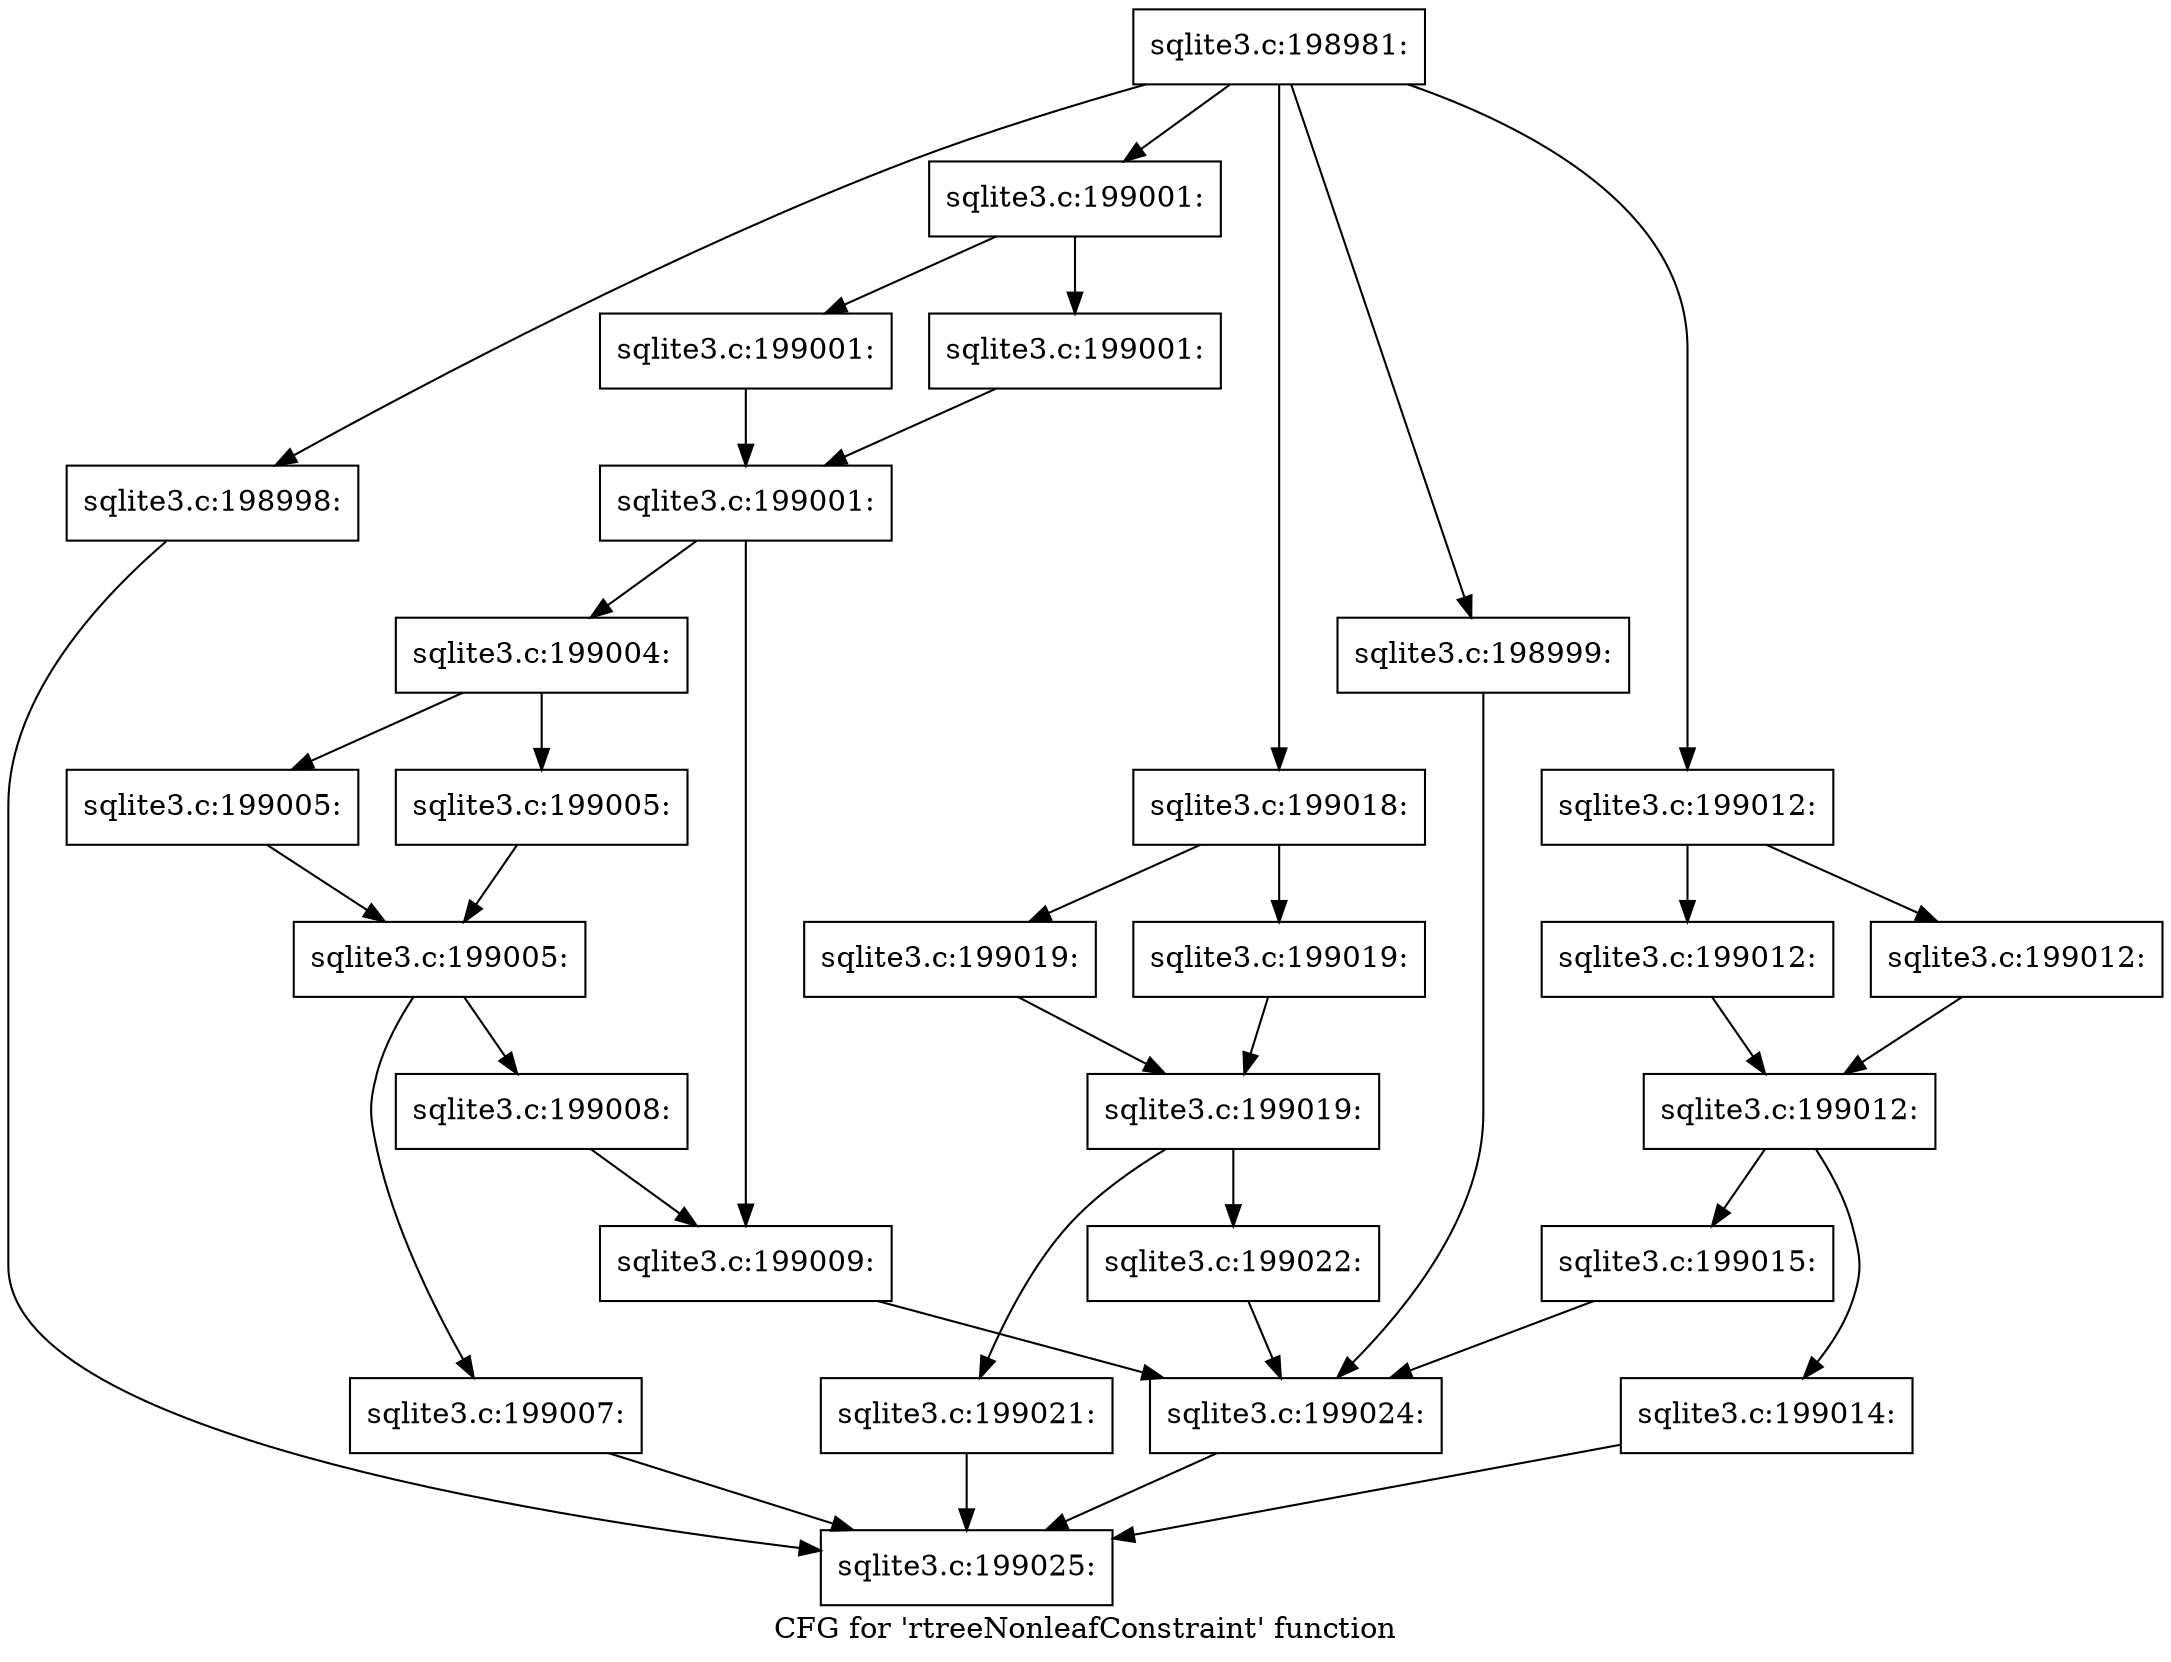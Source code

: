 digraph "CFG for 'rtreeNonleafConstraint' function" {
	label="CFG for 'rtreeNonleafConstraint' function";

	Node0x55c0fb563770 [shape=record,label="{sqlite3.c:198981:}"];
	Node0x55c0fb563770 -> Node0x55c0fb56b010;
	Node0x55c0fb563770 -> Node0x55c0fb56b3f0;
	Node0x55c0fb563770 -> Node0x55c0fb56b4e0;
	Node0x55c0fb563770 -> Node0x55c0fb56b5d0;
	Node0x55c0fb563770 -> Node0x55c0fb56f630;
	Node0x55c0fb56b3f0 [shape=record,label="{sqlite3.c:198998:}"];
	Node0x55c0fb56b3f0 -> Node0x55c0fb5638f0;
	Node0x55c0fb56b4e0 [shape=record,label="{sqlite3.c:198999:}"];
	Node0x55c0fb56b4e0 -> Node0x55c0fb56adc0;
	Node0x55c0fb56b5d0 [shape=record,label="{sqlite3.c:199001:}"];
	Node0x55c0fb56b5d0 -> Node0x55c0fb56c680;
	Node0x55c0fb56b5d0 -> Node0x55c0fb56c6d0;
	Node0x55c0fb56c680 [shape=record,label="{sqlite3.c:199001:}"];
	Node0x55c0fb56c680 -> Node0x55c0fb56c720;
	Node0x55c0fb56c6d0 [shape=record,label="{sqlite3.c:199001:}"];
	Node0x55c0fb56c6d0 -> Node0x55c0fb56c720;
	Node0x55c0fb56c720 [shape=record,label="{sqlite3.c:199001:}"];
	Node0x55c0fb56c720 -> Node0x55c0fb56ce50;
	Node0x55c0fb56c720 -> Node0x55c0fb56cea0;
	Node0x55c0fb56ce50 [shape=record,label="{sqlite3.c:199004:}"];
	Node0x55c0fb56ce50 -> Node0x55c0fb56e6a0;
	Node0x55c0fb56ce50 -> Node0x55c0fb56e6f0;
	Node0x55c0fb56e6a0 [shape=record,label="{sqlite3.c:199005:}"];
	Node0x55c0fb56e6a0 -> Node0x55c0fb56e740;
	Node0x55c0fb56e6f0 [shape=record,label="{sqlite3.c:199005:}"];
	Node0x55c0fb56e6f0 -> Node0x55c0fb56e740;
	Node0x55c0fb56e740 [shape=record,label="{sqlite3.c:199005:}"];
	Node0x55c0fb56e740 -> Node0x55c0fb56ee70;
	Node0x55c0fb56e740 -> Node0x55c0fb56eec0;
	Node0x55c0fb56ee70 [shape=record,label="{sqlite3.c:199007:}"];
	Node0x55c0fb56ee70 -> Node0x55c0fb5638f0;
	Node0x55c0fb56eec0 [shape=record,label="{sqlite3.c:199008:}"];
	Node0x55c0fb56eec0 -> Node0x55c0fb56cea0;
	Node0x55c0fb56cea0 [shape=record,label="{sqlite3.c:199009:}"];
	Node0x55c0fb56cea0 -> Node0x55c0fb56adc0;
	Node0x55c0fb56f630 [shape=record,label="{sqlite3.c:199012:}"];
	Node0x55c0fb56f630 -> Node0x55c0fb5706e0;
	Node0x55c0fb56f630 -> Node0x55c0fb570730;
	Node0x55c0fb5706e0 [shape=record,label="{sqlite3.c:199012:}"];
	Node0x55c0fb5706e0 -> Node0x55c0fb570780;
	Node0x55c0fb570730 [shape=record,label="{sqlite3.c:199012:}"];
	Node0x55c0fb570730 -> Node0x55c0fb570780;
	Node0x55c0fb570780 [shape=record,label="{sqlite3.c:199012:}"];
	Node0x55c0fb570780 -> Node0x55c0fb570eb0;
	Node0x55c0fb570780 -> Node0x55c0fb570f00;
	Node0x55c0fb570eb0 [shape=record,label="{sqlite3.c:199014:}"];
	Node0x55c0fb570eb0 -> Node0x55c0fb5638f0;
	Node0x55c0fb570f00 [shape=record,label="{sqlite3.c:199015:}"];
	Node0x55c0fb570f00 -> Node0x55c0fb56adc0;
	Node0x55c0fb56b010 [shape=record,label="{sqlite3.c:199018:}"];
	Node0x55c0fb56b010 -> Node0x55c0fb572800;
	Node0x55c0fb56b010 -> Node0x55c0fb572850;
	Node0x55c0fb572800 [shape=record,label="{sqlite3.c:199019:}"];
	Node0x55c0fb572800 -> Node0x55c0fb5728a0;
	Node0x55c0fb572850 [shape=record,label="{sqlite3.c:199019:}"];
	Node0x55c0fb572850 -> Node0x55c0fb5728a0;
	Node0x55c0fb5728a0 [shape=record,label="{sqlite3.c:199019:}"];
	Node0x55c0fb5728a0 -> Node0x55c0fb572fd0;
	Node0x55c0fb5728a0 -> Node0x55c0fb573020;
	Node0x55c0fb572fd0 [shape=record,label="{sqlite3.c:199021:}"];
	Node0x55c0fb572fd0 -> Node0x55c0fb5638f0;
	Node0x55c0fb573020 [shape=record,label="{sqlite3.c:199022:}"];
	Node0x55c0fb573020 -> Node0x55c0fb56adc0;
	Node0x55c0fb56adc0 [shape=record,label="{sqlite3.c:199024:}"];
	Node0x55c0fb56adc0 -> Node0x55c0fb5638f0;
	Node0x55c0fb5638f0 [shape=record,label="{sqlite3.c:199025:}"];
}
